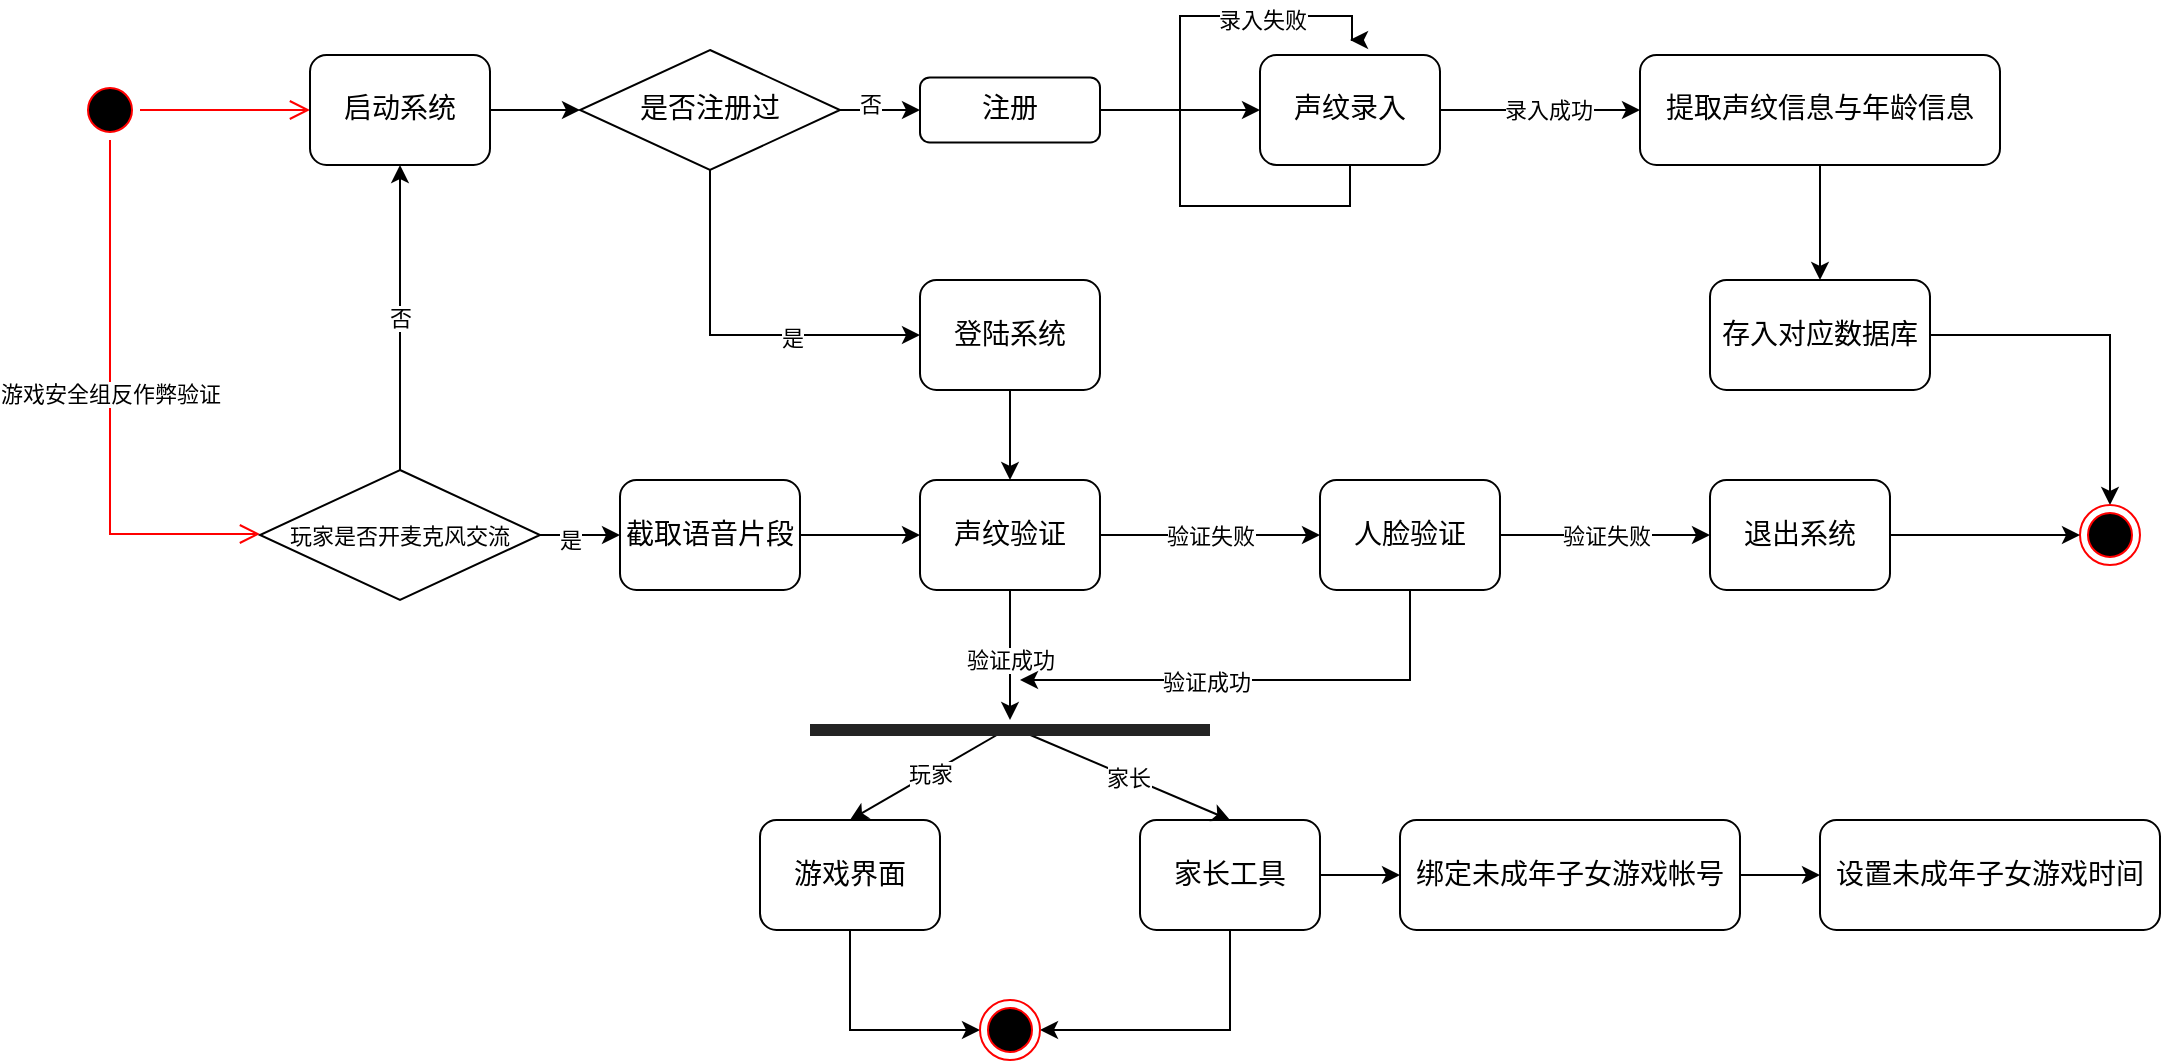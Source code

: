 <mxfile version="21.6.8" type="github">
  <diagram name="第 1 页" id="DG1vW_fgKVeBE8bOy8mY">
    <mxGraphModel dx="2019" dy="1116" grid="1" gridSize="10" guides="1" tooltips="1" connect="1" arrows="1" fold="1" page="1" pageScale="1" pageWidth="1654" pageHeight="2336" math="0" shadow="0">
      <root>
        <mxCell id="0" />
        <mxCell id="1" parent="0" />
        <mxCell id="uTEQfGJJnHPDK1PdjnN2-5" value="" style="ellipse;html=1;shape=startState;fillColor=#000000;strokeColor=#ff0000;" parent="1" vertex="1">
          <mxGeometry x="140" y="112" width="30" height="30" as="geometry" />
        </mxCell>
        <mxCell id="uTEQfGJJnHPDK1PdjnN2-6" value="" style="edgeStyle=orthogonalEdgeStyle;html=1;verticalAlign=bottom;endArrow=open;endSize=8;strokeColor=#ff0000;rounded=0;entryX=0;entryY=0.5;entryDx=0;entryDy=0;" parent="1" source="uTEQfGJJnHPDK1PdjnN2-5" target="uTEQfGJJnHPDK1PdjnN2-8" edge="1">
          <mxGeometry relative="1" as="geometry">
            <mxPoint x="485" y="242" as="targetPoint" />
          </mxGeometry>
        </mxCell>
        <mxCell id="uTEQfGJJnHPDK1PdjnN2-12" style="edgeStyle=orthogonalEdgeStyle;rounded=0;orthogonalLoop=1;jettySize=auto;html=1;exitX=1;exitY=0.5;exitDx=0;exitDy=0;entryX=0;entryY=0.5;entryDx=0;entryDy=0;" parent="1" source="uTEQfGJJnHPDK1PdjnN2-8" target="uTEQfGJJnHPDK1PdjnN2-10" edge="1">
          <mxGeometry relative="1" as="geometry" />
        </mxCell>
        <mxCell id="uTEQfGJJnHPDK1PdjnN2-8" value="&lt;font style=&quot;font-size: 14px;&quot; face=&quot;Lucida Console&quot;&gt;启动系统&lt;/font&gt;" style="rounded=1;whiteSpace=wrap;html=1;" parent="1" vertex="1">
          <mxGeometry x="255" y="99.5" width="90" height="55" as="geometry" />
        </mxCell>
        <mxCell id="uTEQfGJJnHPDK1PdjnN2-13" style="edgeStyle=orthogonalEdgeStyle;rounded=0;orthogonalLoop=1;jettySize=auto;html=1;exitX=1;exitY=0.5;exitDx=0;exitDy=0;entryX=0;entryY=0.5;entryDx=0;entryDy=0;" parent="1" source="uTEQfGJJnHPDK1PdjnN2-10" target="uTEQfGJJnHPDK1PdjnN2-11" edge="1">
          <mxGeometry relative="1" as="geometry" />
        </mxCell>
        <mxCell id="uTEQfGJJnHPDK1PdjnN2-18" value="否" style="edgeLabel;html=1;align=center;verticalAlign=middle;resizable=0;points=[];" parent="uTEQfGJJnHPDK1PdjnN2-13" vertex="1" connectable="0">
          <mxGeometry x="-0.24" y="3" relative="1" as="geometry">
            <mxPoint as="offset" />
          </mxGeometry>
        </mxCell>
        <mxCell id="uTEQfGJJnHPDK1PdjnN2-17" style="edgeStyle=orthogonalEdgeStyle;rounded=0;orthogonalLoop=1;jettySize=auto;html=1;exitX=0.5;exitY=1;exitDx=0;exitDy=0;entryX=0;entryY=0.5;entryDx=0;entryDy=0;" parent="1" source="uTEQfGJJnHPDK1PdjnN2-10" target="uTEQfGJJnHPDK1PdjnN2-16" edge="1">
          <mxGeometry relative="1" as="geometry" />
        </mxCell>
        <mxCell id="uTEQfGJJnHPDK1PdjnN2-19" value="是" style="edgeLabel;html=1;align=center;verticalAlign=middle;resizable=0;points=[];" parent="uTEQfGJJnHPDK1PdjnN2-17" vertex="1" connectable="0">
          <mxGeometry x="0.311" relative="1" as="geometry">
            <mxPoint y="1" as="offset" />
          </mxGeometry>
        </mxCell>
        <mxCell id="uTEQfGJJnHPDK1PdjnN2-10" value="&lt;font style=&quot;font-size: 14px;&quot; face=&quot;Lucida Console&quot;&gt;是否注册过&lt;/font&gt;" style="rhombus;whiteSpace=wrap;html=1;" parent="1" vertex="1">
          <mxGeometry x="390" y="97" width="130" height="60" as="geometry" />
        </mxCell>
        <mxCell id="uTEQfGJJnHPDK1PdjnN2-15" style="edgeStyle=orthogonalEdgeStyle;rounded=0;orthogonalLoop=1;jettySize=auto;html=1;exitX=1;exitY=0.5;exitDx=0;exitDy=0;entryX=0;entryY=0.5;entryDx=0;entryDy=0;" parent="1" source="uTEQfGJJnHPDK1PdjnN2-11" target="uTEQfGJJnHPDK1PdjnN2-14" edge="1">
          <mxGeometry relative="1" as="geometry" />
        </mxCell>
        <mxCell id="uTEQfGJJnHPDK1PdjnN2-11" value="&lt;font face=&quot;Lucida Console&quot;&gt;&lt;span style=&quot;font-size: 14px;&quot;&gt;注册&lt;/span&gt;&lt;/font&gt;" style="rounded=1;whiteSpace=wrap;html=1;" parent="1" vertex="1">
          <mxGeometry x="560" y="110.75" width="90" height="32.5" as="geometry" />
        </mxCell>
        <mxCell id="uTEQfGJJnHPDK1PdjnN2-22" style="edgeStyle=orthogonalEdgeStyle;rounded=0;orthogonalLoop=1;jettySize=auto;html=1;exitX=1;exitY=0.5;exitDx=0;exitDy=0;entryX=0;entryY=0.5;entryDx=0;entryDy=0;" parent="1" source="uTEQfGJJnHPDK1PdjnN2-14" target="uTEQfGJJnHPDK1PdjnN2-21" edge="1">
          <mxGeometry relative="1" as="geometry" />
        </mxCell>
        <mxCell id="uTEQfGJJnHPDK1PdjnN2-25" value="录入成功" style="edgeLabel;html=1;align=center;verticalAlign=middle;resizable=0;points=[];" parent="uTEQfGJJnHPDK1PdjnN2-22" vertex="1" connectable="0">
          <mxGeometry x="0.065" relative="1" as="geometry">
            <mxPoint as="offset" />
          </mxGeometry>
        </mxCell>
        <mxCell id="uTEQfGJJnHPDK1PdjnN2-28" style="edgeStyle=orthogonalEdgeStyle;rounded=0;orthogonalLoop=1;jettySize=auto;html=1;exitX=0.5;exitY=1;exitDx=0;exitDy=0;" parent="1" source="uTEQfGJJnHPDK1PdjnN2-14" edge="1">
          <mxGeometry relative="1" as="geometry">
            <mxPoint x="775" y="92" as="targetPoint" />
            <Array as="points">
              <mxPoint x="775" y="175" />
              <mxPoint x="690" y="175" />
              <mxPoint x="690" y="80" />
              <mxPoint x="776" y="80" />
            </Array>
          </mxGeometry>
        </mxCell>
        <mxCell id="uTEQfGJJnHPDK1PdjnN2-29" value="录入失败" style="edgeLabel;html=1;align=center;verticalAlign=middle;resizable=0;points=[];" parent="uTEQfGJJnHPDK1PdjnN2-28" vertex="1" connectable="0">
          <mxGeometry x="0.611" y="-2" relative="1" as="geometry">
            <mxPoint as="offset" />
          </mxGeometry>
        </mxCell>
        <mxCell id="uTEQfGJJnHPDK1PdjnN2-14" value="&lt;font face=&quot;Lucida Console&quot;&gt;&lt;span style=&quot;font-size: 14px;&quot;&gt;声纹录入&lt;/span&gt;&lt;/font&gt;" style="rounded=1;whiteSpace=wrap;html=1;" parent="1" vertex="1">
          <mxGeometry x="730" y="99.5" width="90" height="55" as="geometry" />
        </mxCell>
        <mxCell id="uTEQfGJJnHPDK1PdjnN2-36" style="edgeStyle=orthogonalEdgeStyle;rounded=0;orthogonalLoop=1;jettySize=auto;html=1;exitX=0.5;exitY=1;exitDx=0;exitDy=0;" parent="1" source="uTEQfGJJnHPDK1PdjnN2-16" target="uTEQfGJJnHPDK1PdjnN2-35" edge="1">
          <mxGeometry relative="1" as="geometry" />
        </mxCell>
        <mxCell id="uTEQfGJJnHPDK1PdjnN2-16" value="&lt;font face=&quot;Lucida Console&quot;&gt;&lt;span style=&quot;font-size: 14px;&quot;&gt;登陆系统&lt;/span&gt;&lt;/font&gt;" style="rounded=1;whiteSpace=wrap;html=1;" parent="1" vertex="1">
          <mxGeometry x="560" y="212" width="90" height="55" as="geometry" />
        </mxCell>
        <mxCell id="uTEQfGJJnHPDK1PdjnN2-31" style="edgeStyle=orthogonalEdgeStyle;rounded=0;orthogonalLoop=1;jettySize=auto;html=1;exitX=0.5;exitY=1;exitDx=0;exitDy=0;entryX=0.5;entryY=0;entryDx=0;entryDy=0;" parent="1" source="uTEQfGJJnHPDK1PdjnN2-21" target="uTEQfGJJnHPDK1PdjnN2-30" edge="1">
          <mxGeometry relative="1" as="geometry" />
        </mxCell>
        <mxCell id="uTEQfGJJnHPDK1PdjnN2-21" value="&lt;font face=&quot;Lucida Console&quot;&gt;&lt;span style=&quot;font-size: 14px;&quot;&gt;提取声纹信息与年龄信息&lt;/span&gt;&lt;/font&gt;" style="rounded=1;whiteSpace=wrap;html=1;" parent="1" vertex="1">
          <mxGeometry x="920" y="99.5" width="180" height="55" as="geometry" />
        </mxCell>
        <mxCell id="uTEQfGJJnHPDK1PdjnN2-77" style="edgeStyle=orthogonalEdgeStyle;rounded=0;orthogonalLoop=1;jettySize=auto;html=1;entryX=0.5;entryY=0;entryDx=0;entryDy=0;" parent="1" source="uTEQfGJJnHPDK1PdjnN2-30" target="uTEQfGJJnHPDK1PdjnN2-42" edge="1">
          <mxGeometry relative="1" as="geometry" />
        </mxCell>
        <mxCell id="uTEQfGJJnHPDK1PdjnN2-30" value="&lt;font face=&quot;Lucida Console&quot;&gt;&lt;span style=&quot;font-size: 14px;&quot;&gt;存入对应数据库&lt;/span&gt;&lt;/font&gt;" style="rounded=1;whiteSpace=wrap;html=1;" parent="1" vertex="1">
          <mxGeometry x="955" y="212" width="110" height="55" as="geometry" />
        </mxCell>
        <mxCell id="uTEQfGJJnHPDK1PdjnN2-84" style="edgeStyle=orthogonalEdgeStyle;rounded=0;orthogonalLoop=1;jettySize=auto;html=1;exitX=0.5;exitY=1;exitDx=0;exitDy=0;entryX=0;entryY=0.5;entryDx=0;entryDy=0;" parent="1" source="uTEQfGJJnHPDK1PdjnN2-34" target="uTEQfGJJnHPDK1PdjnN2-83" edge="1">
          <mxGeometry relative="1" as="geometry" />
        </mxCell>
        <mxCell id="uTEQfGJJnHPDK1PdjnN2-34" value="&lt;font face=&quot;Lucida Console&quot;&gt;&lt;span style=&quot;font-size: 14px;&quot;&gt;游戏界面&lt;/span&gt;&lt;/font&gt;" style="rounded=1;whiteSpace=wrap;html=1;" parent="1" vertex="1">
          <mxGeometry x="480" y="482" width="90" height="55" as="geometry" />
        </mxCell>
        <mxCell id="uTEQfGJJnHPDK1PdjnN2-37" style="edgeStyle=orthogonalEdgeStyle;rounded=0;orthogonalLoop=1;jettySize=auto;html=1;exitX=0.5;exitY=1;exitDx=0;exitDy=0;" parent="1" source="uTEQfGJJnHPDK1PdjnN2-35" edge="1">
          <mxGeometry relative="1" as="geometry">
            <mxPoint x="605" y="432" as="targetPoint" />
          </mxGeometry>
        </mxCell>
        <mxCell id="uTEQfGJJnHPDK1PdjnN2-38" value="验证成功" style="edgeLabel;html=1;align=center;verticalAlign=middle;resizable=0;points=[];" parent="uTEQfGJJnHPDK1PdjnN2-37" vertex="1" connectable="0">
          <mxGeometry x="-0.008" y="-1" relative="1" as="geometry">
            <mxPoint y="1" as="offset" />
          </mxGeometry>
        </mxCell>
        <mxCell id="uTEQfGJJnHPDK1PdjnN2-45" value="验证失败" style="edgeStyle=orthogonalEdgeStyle;rounded=0;orthogonalLoop=1;jettySize=auto;html=1;exitX=1;exitY=0.5;exitDx=0;exitDy=0;entryX=0;entryY=0.5;entryDx=0;entryDy=0;" parent="1" source="uTEQfGJJnHPDK1PdjnN2-35" target="uTEQfGJJnHPDK1PdjnN2-40" edge="1">
          <mxGeometry relative="1" as="geometry">
            <Array as="points">
              <mxPoint x="700" y="340" />
              <mxPoint x="700" y="340" />
            </Array>
          </mxGeometry>
        </mxCell>
        <mxCell id="uTEQfGJJnHPDK1PdjnN2-35" value="&lt;font face=&quot;Lucida Console&quot;&gt;&lt;span style=&quot;font-size: 14px;&quot;&gt;声纹验证&lt;/span&gt;&lt;/font&gt;" style="rounded=1;whiteSpace=wrap;html=1;" parent="1" vertex="1">
          <mxGeometry x="560" y="312" width="90" height="55" as="geometry" />
        </mxCell>
        <mxCell id="uTEQfGJJnHPDK1PdjnN2-46" value="验证失败" style="edgeStyle=orthogonalEdgeStyle;rounded=0;orthogonalLoop=1;jettySize=auto;html=1;exitX=1;exitY=0.5;exitDx=0;exitDy=0;entryX=0;entryY=0.5;entryDx=0;entryDy=0;" parent="1" source="uTEQfGJJnHPDK1PdjnN2-40" target="uTEQfGJJnHPDK1PdjnN2-43" edge="1">
          <mxGeometry relative="1" as="geometry" />
        </mxCell>
        <mxCell id="uTEQfGJJnHPDK1PdjnN2-52" style="edgeStyle=orthogonalEdgeStyle;rounded=0;orthogonalLoop=1;jettySize=auto;html=1;exitX=0.5;exitY=1;exitDx=0;exitDy=0;" parent="1" source="uTEQfGJJnHPDK1PdjnN2-40" edge="1">
          <mxGeometry relative="1" as="geometry">
            <mxPoint x="610" y="412" as="targetPoint" />
            <Array as="points">
              <mxPoint x="805" y="412" />
            </Array>
          </mxGeometry>
        </mxCell>
        <mxCell id="uTEQfGJJnHPDK1PdjnN2-53" value="验证成功" style="edgeLabel;html=1;align=center;verticalAlign=middle;resizable=0;points=[];" parent="uTEQfGJJnHPDK1PdjnN2-52" vertex="1" connectable="0">
          <mxGeometry x="0.225" y="1" relative="1" as="geometry">
            <mxPoint as="offset" />
          </mxGeometry>
        </mxCell>
        <mxCell id="uTEQfGJJnHPDK1PdjnN2-40" value="&lt;font face=&quot;Lucida Console&quot;&gt;&lt;span style=&quot;font-size: 14px;&quot;&gt;人脸验证&lt;/span&gt;&lt;/font&gt;" style="rounded=1;whiteSpace=wrap;html=1;" parent="1" vertex="1">
          <mxGeometry x="760" y="312" width="90" height="55" as="geometry" />
        </mxCell>
        <mxCell id="uTEQfGJJnHPDK1PdjnN2-42" value="" style="ellipse;html=1;shape=endState;fillColor=#000000;strokeColor=#ff0000;" parent="1" vertex="1">
          <mxGeometry x="1140" y="324.5" width="30" height="30" as="geometry" />
        </mxCell>
        <mxCell id="uTEQfGJJnHPDK1PdjnN2-44" style="edgeStyle=orthogonalEdgeStyle;rounded=0;orthogonalLoop=1;jettySize=auto;html=1;entryX=0;entryY=0.5;entryDx=0;entryDy=0;" parent="1" source="uTEQfGJJnHPDK1PdjnN2-43" target="uTEQfGJJnHPDK1PdjnN2-42" edge="1">
          <mxGeometry relative="1" as="geometry" />
        </mxCell>
        <mxCell id="uTEQfGJJnHPDK1PdjnN2-43" value="&lt;font face=&quot;Lucida Console&quot;&gt;&lt;span style=&quot;font-size: 14px;&quot;&gt;退出系统&lt;/span&gt;&lt;/font&gt;" style="rounded=1;whiteSpace=wrap;html=1;" parent="1" vertex="1">
          <mxGeometry x="955" y="312" width="90" height="55" as="geometry" />
        </mxCell>
        <mxCell id="uTEQfGJJnHPDK1PdjnN2-49" value="" style="line;strokeWidth=1;fillColor=none;align=left;verticalAlign=middle;spacingTop=-1;spacingLeft=3;spacingRight=3;rotatable=0;labelPosition=right;points=[];portConstraint=eastwest;strokeColor=inherit;" parent="1" vertex="1">
          <mxGeometry x="577.5" y="432" width="55" height="8" as="geometry" />
        </mxCell>
        <mxCell id="uTEQfGJJnHPDK1PdjnN2-81" style="edgeStyle=orthogonalEdgeStyle;rounded=0;orthogonalLoop=1;jettySize=auto;html=1;exitX=1;exitY=0.5;exitDx=0;exitDy=0;entryX=0;entryY=0.5;entryDx=0;entryDy=0;" parent="1" source="uTEQfGJJnHPDK1PdjnN2-54" target="uTEQfGJJnHPDK1PdjnN2-78" edge="1">
          <mxGeometry relative="1" as="geometry" />
        </mxCell>
        <mxCell id="uTEQfGJJnHPDK1PdjnN2-85" style="edgeStyle=orthogonalEdgeStyle;rounded=0;orthogonalLoop=1;jettySize=auto;html=1;exitX=0.5;exitY=1;exitDx=0;exitDy=0;entryX=1;entryY=0.5;entryDx=0;entryDy=0;" parent="1" source="uTEQfGJJnHPDK1PdjnN2-54" target="uTEQfGJJnHPDK1PdjnN2-83" edge="1">
          <mxGeometry relative="1" as="geometry" />
        </mxCell>
        <mxCell id="uTEQfGJJnHPDK1PdjnN2-54" value="&lt;font face=&quot;Lucida Console&quot;&gt;&lt;span style=&quot;font-size: 14px;&quot;&gt;家长工具&lt;/span&gt;&lt;/font&gt;" style="rounded=1;whiteSpace=wrap;html=1;" parent="1" vertex="1">
          <mxGeometry x="670" y="482" width="90" height="55" as="geometry" />
        </mxCell>
        <mxCell id="uTEQfGJJnHPDK1PdjnN2-55" value="" style="endArrow=classic;html=1;rounded=0;exitX=0.427;exitY=0.75;exitDx=0;exitDy=0;exitPerimeter=0;entryX=0.5;entryY=0;entryDx=0;entryDy=0;" parent="1" source="uTEQfGJJnHPDK1PdjnN2-49" target="uTEQfGJJnHPDK1PdjnN2-34" edge="1">
          <mxGeometry width="50" height="50" relative="1" as="geometry">
            <mxPoint x="670" y="422" as="sourcePoint" />
            <mxPoint x="720" y="372" as="targetPoint" />
            <Array as="points" />
          </mxGeometry>
        </mxCell>
        <mxCell id="uTEQfGJJnHPDK1PdjnN2-57" value="玩家" style="edgeLabel;html=1;align=center;verticalAlign=middle;resizable=0;points=[];" parent="uTEQfGJJnHPDK1PdjnN2-55" vertex="1" connectable="0">
          <mxGeometry x="-0.051" relative="1" as="geometry">
            <mxPoint as="offset" />
          </mxGeometry>
        </mxCell>
        <mxCell id="uTEQfGJJnHPDK1PdjnN2-56" value="" style="endArrow=classic;html=1;rounded=0;exitX=0.664;exitY=0.875;exitDx=0;exitDy=0;exitPerimeter=0;entryX=0.5;entryY=0;entryDx=0;entryDy=0;" parent="1" source="uTEQfGJJnHPDK1PdjnN2-49" target="uTEQfGJJnHPDK1PdjnN2-54" edge="1">
          <mxGeometry width="50" height="50" relative="1" as="geometry">
            <mxPoint x="670" y="422" as="sourcePoint" />
            <mxPoint x="720" y="372" as="targetPoint" />
          </mxGeometry>
        </mxCell>
        <mxCell id="uTEQfGJJnHPDK1PdjnN2-58" value="家长" style="edgeLabel;html=1;align=center;verticalAlign=middle;resizable=0;points=[];" parent="uTEQfGJJnHPDK1PdjnN2-56" vertex="1" connectable="0">
          <mxGeometry x="0.012" relative="1" as="geometry">
            <mxPoint x="-1" as="offset" />
          </mxGeometry>
        </mxCell>
        <mxCell id="uTEQfGJJnHPDK1PdjnN2-60" value="&lt;font face=&quot;Lucida Console&quot;&gt;&lt;span style=&quot;font-size: 14px;&quot;&gt;设置未成年子女游戏时间&lt;/span&gt;&lt;/font&gt;" style="rounded=1;whiteSpace=wrap;html=1;" parent="1" vertex="1">
          <mxGeometry x="1010" y="482" width="170" height="55" as="geometry" />
        </mxCell>
        <mxCell id="uTEQfGJJnHPDK1PdjnN2-63" value="" style="shape=line;html=1;strokeWidth=6;strokeColor=#232323;" parent="1" vertex="1">
          <mxGeometry x="505" y="432" width="200" height="10" as="geometry" />
        </mxCell>
        <mxCell id="uTEQfGJJnHPDK1PdjnN2-66" value="游戏安全组反作弊验证" style="edgeStyle=orthogonalEdgeStyle;html=1;verticalAlign=bottom;endArrow=open;endSize=8;strokeColor=#ff0000;rounded=0;exitX=0.5;exitY=1;exitDx=0;exitDy=0;" parent="1" source="uTEQfGJJnHPDK1PdjnN2-5" edge="1">
          <mxGeometry relative="1" as="geometry">
            <mxPoint x="230" y="339" as="targetPoint" />
            <mxPoint x="150" y="339" as="sourcePoint" />
            <Array as="points">
              <mxPoint x="155" y="339" />
            </Array>
          </mxGeometry>
        </mxCell>
        <mxCell id="uTEQfGJJnHPDK1PdjnN2-73" style="edgeStyle=orthogonalEdgeStyle;rounded=0;orthogonalLoop=1;jettySize=auto;html=1;entryX=0;entryY=0.5;entryDx=0;entryDy=0;" parent="1" source="uTEQfGJJnHPDK1PdjnN2-69" target="uTEQfGJJnHPDK1PdjnN2-72" edge="1">
          <mxGeometry relative="1" as="geometry" />
        </mxCell>
        <mxCell id="uTEQfGJJnHPDK1PdjnN2-75" value="是" style="edgeLabel;html=1;align=center;verticalAlign=middle;resizable=0;points=[];" parent="uTEQfGJJnHPDK1PdjnN2-73" vertex="1" connectable="0">
          <mxGeometry x="-0.25" y="-1" relative="1" as="geometry">
            <mxPoint y="1" as="offset" />
          </mxGeometry>
        </mxCell>
        <mxCell id="uTEQfGJJnHPDK1PdjnN2-76" value="否" style="edgeStyle=orthogonalEdgeStyle;rounded=0;orthogonalLoop=1;jettySize=auto;html=1;exitX=0.5;exitY=0;exitDx=0;exitDy=0;entryX=0.5;entryY=1;entryDx=0;entryDy=0;" parent="1" source="uTEQfGJJnHPDK1PdjnN2-69" target="uTEQfGJJnHPDK1PdjnN2-8" edge="1">
          <mxGeometry relative="1" as="geometry">
            <Array as="points">
              <mxPoint x="300" y="222" />
              <mxPoint x="300" y="222" />
            </Array>
          </mxGeometry>
        </mxCell>
        <mxCell id="uTEQfGJJnHPDK1PdjnN2-69" value="&lt;font style=&quot;font-size: 11px;&quot; face=&quot;Lucida Console&quot;&gt;玩家是否开麦克风交流&lt;/font&gt;" style="rhombus;whiteSpace=wrap;html=1;" parent="1" vertex="1">
          <mxGeometry x="230" y="307" width="140" height="65" as="geometry" />
        </mxCell>
        <mxCell id="uTEQfGJJnHPDK1PdjnN2-74" style="edgeStyle=orthogonalEdgeStyle;rounded=0;orthogonalLoop=1;jettySize=auto;html=1;exitX=1;exitY=0.5;exitDx=0;exitDy=0;entryX=0;entryY=0.5;entryDx=0;entryDy=0;" parent="1" source="uTEQfGJJnHPDK1PdjnN2-72" target="uTEQfGJJnHPDK1PdjnN2-35" edge="1">
          <mxGeometry relative="1" as="geometry" />
        </mxCell>
        <mxCell id="uTEQfGJJnHPDK1PdjnN2-72" value="&lt;font face=&quot;Lucida Console&quot;&gt;&lt;span style=&quot;font-size: 14px;&quot;&gt;截取语音片段&lt;/span&gt;&lt;/font&gt;" style="rounded=1;whiteSpace=wrap;html=1;" parent="1" vertex="1">
          <mxGeometry x="410" y="312" width="90" height="55" as="geometry" />
        </mxCell>
        <mxCell id="uTEQfGJJnHPDK1PdjnN2-82" style="edgeStyle=orthogonalEdgeStyle;rounded=0;orthogonalLoop=1;jettySize=auto;html=1;exitX=1;exitY=0.5;exitDx=0;exitDy=0;" parent="1" source="uTEQfGJJnHPDK1PdjnN2-78" target="uTEQfGJJnHPDK1PdjnN2-60" edge="1">
          <mxGeometry relative="1" as="geometry" />
        </mxCell>
        <mxCell id="uTEQfGJJnHPDK1PdjnN2-78" value="&lt;font face=&quot;Lucida Console&quot;&gt;&lt;span style=&quot;font-size: 14px;&quot;&gt;绑定未成年子女游戏帐号&lt;/span&gt;&lt;/font&gt;" style="rounded=1;whiteSpace=wrap;html=1;" parent="1" vertex="1">
          <mxGeometry x="800" y="482" width="170" height="55" as="geometry" />
        </mxCell>
        <mxCell id="uTEQfGJJnHPDK1PdjnN2-83" value="" style="ellipse;html=1;shape=endState;fillColor=#000000;strokeColor=#ff0000;" parent="1" vertex="1">
          <mxGeometry x="590" y="572" width="30" height="30" as="geometry" />
        </mxCell>
      </root>
    </mxGraphModel>
  </diagram>
</mxfile>
